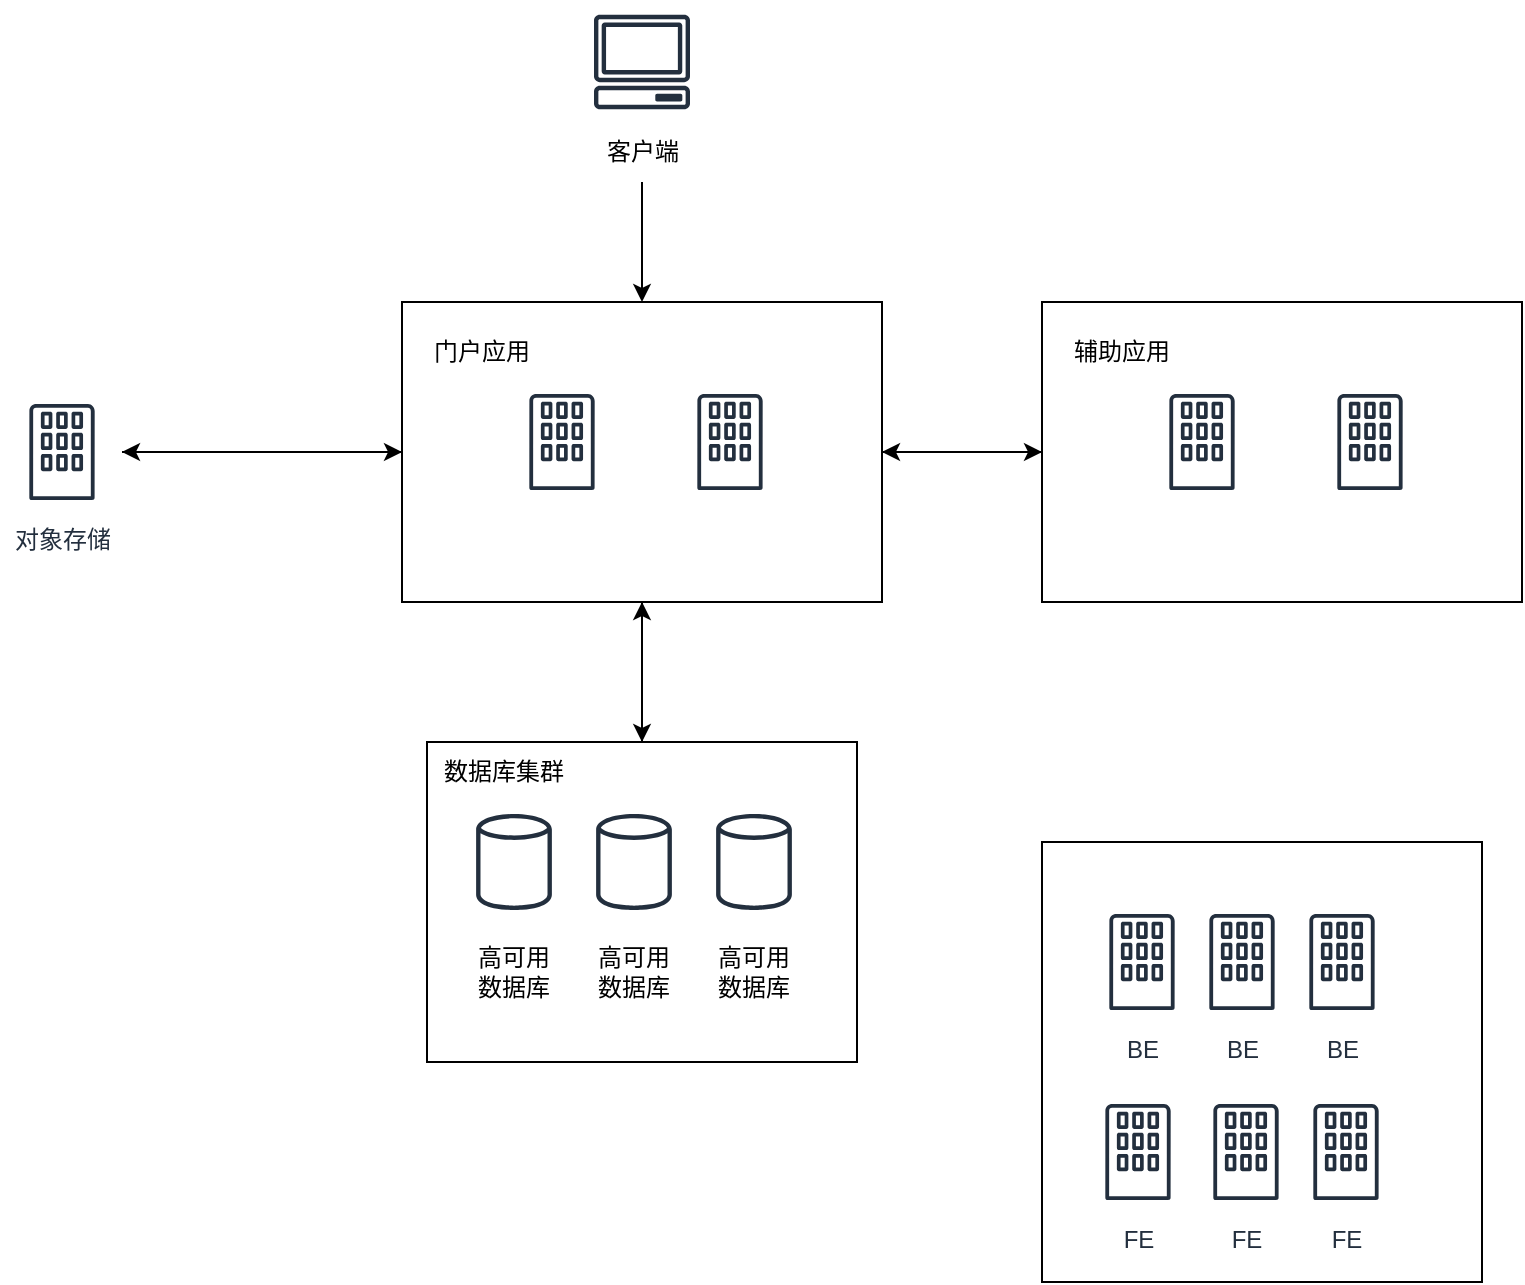 <mxfile version="21.3.4" type="github">
  <diagram name="第 1 页" id="CWTBCon9eKZ4pM7C-I6c">
    <mxGraphModel dx="1234" dy="664" grid="1" gridSize="10" guides="1" tooltips="1" connect="1" arrows="1" fold="1" page="1" pageScale="1" pageWidth="827" pageHeight="1169" math="0" shadow="0">
      <root>
        <mxCell id="0" />
        <mxCell id="1" parent="0" />
        <mxCell id="CzAb9MrKDRJfytbCW6c--45" style="edgeStyle=orthogonalEdgeStyle;rounded=0;orthogonalLoop=1;jettySize=auto;html=1;entryX=0.5;entryY=1;entryDx=0;entryDy=0;" edge="1" parent="1" source="CzAb9MrKDRJfytbCW6c--18" target="CzAb9MrKDRJfytbCW6c--1">
          <mxGeometry relative="1" as="geometry" />
        </mxCell>
        <mxCell id="CzAb9MrKDRJfytbCW6c--18" value="" style="rounded=0;whiteSpace=wrap;html=1;" vertex="1" parent="1">
          <mxGeometry x="262.5" y="670" width="215" height="160" as="geometry" />
        </mxCell>
        <mxCell id="CzAb9MrKDRJfytbCW6c--37" style="edgeStyle=orthogonalEdgeStyle;rounded=0;orthogonalLoop=1;jettySize=auto;html=1;entryX=0;entryY=0.5;entryDx=0;entryDy=0;" edge="1" parent="1" source="CzAb9MrKDRJfytbCW6c--1" target="CzAb9MrKDRJfytbCW6c--12">
          <mxGeometry relative="1" as="geometry" />
        </mxCell>
        <mxCell id="CzAb9MrKDRJfytbCW6c--43" style="edgeStyle=orthogonalEdgeStyle;rounded=0;orthogonalLoop=1;jettySize=auto;html=1;" edge="1" parent="1" source="CzAb9MrKDRJfytbCW6c--1" target="CzAb9MrKDRJfytbCW6c--16">
          <mxGeometry relative="1" as="geometry" />
        </mxCell>
        <mxCell id="CzAb9MrKDRJfytbCW6c--44" style="edgeStyle=orthogonalEdgeStyle;rounded=0;orthogonalLoop=1;jettySize=auto;html=1;entryX=0.5;entryY=0;entryDx=0;entryDy=0;" edge="1" parent="1" source="CzAb9MrKDRJfytbCW6c--1" target="CzAb9MrKDRJfytbCW6c--18">
          <mxGeometry relative="1" as="geometry" />
        </mxCell>
        <mxCell id="CzAb9MrKDRJfytbCW6c--1" value="" style="rounded=0;whiteSpace=wrap;html=1;" vertex="1" parent="1">
          <mxGeometry x="250" y="450" width="240" height="150" as="geometry" />
        </mxCell>
        <mxCell id="CzAb9MrKDRJfytbCW6c--2" value="" style="sketch=0;outlineConnect=0;fontColor=#232F3E;gradientColor=none;strokeColor=#232F3E;fillColor=#ffffff;dashed=0;verticalLabelPosition=bottom;verticalAlign=top;align=center;html=1;fontSize=12;fontStyle=0;aspect=fixed;shape=mxgraph.aws4.resourceIcon;resIcon=mxgraph.aws4.client;" vertex="1" parent="1">
          <mxGeometry x="340" y="300" width="60" height="60" as="geometry" />
        </mxCell>
        <mxCell id="CzAb9MrKDRJfytbCW6c--8" value="门户应用" style="text;html=1;strokeColor=none;fillColor=none;align=center;verticalAlign=middle;whiteSpace=wrap;rounded=0;" vertex="1" parent="1">
          <mxGeometry x="260" y="460" width="60" height="30" as="geometry" />
        </mxCell>
        <mxCell id="CzAb9MrKDRJfytbCW6c--9" value="" style="sketch=0;outlineConnect=0;fontColor=#232F3E;gradientColor=none;strokeColor=#232F3E;fillColor=#ffffff;dashed=0;verticalLabelPosition=bottom;verticalAlign=top;align=center;html=1;fontSize=12;fontStyle=0;aspect=fixed;shape=mxgraph.aws4.resourceIcon;resIcon=mxgraph.aws4.corporate_data_center;" vertex="1" parent="1">
          <mxGeometry x="300" y="490" width="60" height="60" as="geometry" />
        </mxCell>
        <mxCell id="CzAb9MrKDRJfytbCW6c--10" value="" style="sketch=0;outlineConnect=0;fontColor=#232F3E;gradientColor=none;strokeColor=#232F3E;fillColor=#ffffff;dashed=0;verticalLabelPosition=bottom;verticalAlign=top;align=center;html=1;fontSize=12;fontStyle=0;aspect=fixed;shape=mxgraph.aws4.resourceIcon;resIcon=mxgraph.aws4.corporate_data_center;" vertex="1" parent="1">
          <mxGeometry x="384" y="490" width="60" height="60" as="geometry" />
        </mxCell>
        <mxCell id="CzAb9MrKDRJfytbCW6c--36" style="edgeStyle=orthogonalEdgeStyle;rounded=0;orthogonalLoop=1;jettySize=auto;html=1;" edge="1" parent="1" source="CzAb9MrKDRJfytbCW6c--12" target="CzAb9MrKDRJfytbCW6c--1">
          <mxGeometry relative="1" as="geometry" />
        </mxCell>
        <mxCell id="CzAb9MrKDRJfytbCW6c--12" value="" style="rounded=0;whiteSpace=wrap;html=1;" vertex="1" parent="1">
          <mxGeometry x="570" y="450" width="240" height="150" as="geometry" />
        </mxCell>
        <mxCell id="CzAb9MrKDRJfytbCW6c--13" value="辅助应用" style="text;html=1;strokeColor=none;fillColor=none;align=center;verticalAlign=middle;whiteSpace=wrap;rounded=0;" vertex="1" parent="1">
          <mxGeometry x="580" y="460" width="60" height="30" as="geometry" />
        </mxCell>
        <mxCell id="CzAb9MrKDRJfytbCW6c--14" value="" style="sketch=0;outlineConnect=0;fontColor=#232F3E;gradientColor=none;strokeColor=#232F3E;fillColor=#ffffff;dashed=0;verticalLabelPosition=bottom;verticalAlign=top;align=center;html=1;fontSize=12;fontStyle=0;aspect=fixed;shape=mxgraph.aws4.resourceIcon;resIcon=mxgraph.aws4.corporate_data_center;" vertex="1" parent="1">
          <mxGeometry x="620" y="490" width="60" height="60" as="geometry" />
        </mxCell>
        <mxCell id="CzAb9MrKDRJfytbCW6c--15" value="" style="sketch=0;outlineConnect=0;fontColor=#232F3E;gradientColor=none;strokeColor=#232F3E;fillColor=#ffffff;dashed=0;verticalLabelPosition=bottom;verticalAlign=top;align=center;html=1;fontSize=12;fontStyle=0;aspect=fixed;shape=mxgraph.aws4.resourceIcon;resIcon=mxgraph.aws4.corporate_data_center;" vertex="1" parent="1">
          <mxGeometry x="704" y="490" width="60" height="60" as="geometry" />
        </mxCell>
        <mxCell id="CzAb9MrKDRJfytbCW6c--42" style="edgeStyle=orthogonalEdgeStyle;rounded=0;orthogonalLoop=1;jettySize=auto;html=1;entryX=0;entryY=0.5;entryDx=0;entryDy=0;" edge="1" parent="1" source="CzAb9MrKDRJfytbCW6c--16" target="CzAb9MrKDRJfytbCW6c--1">
          <mxGeometry relative="1" as="geometry" />
        </mxCell>
        <mxCell id="CzAb9MrKDRJfytbCW6c--16" value="对象存储" style="sketch=0;outlineConnect=0;fontColor=#232F3E;gradientColor=none;strokeColor=#232F3E;fillColor=#ffffff;dashed=0;verticalLabelPosition=bottom;verticalAlign=top;align=center;html=1;fontSize=12;fontStyle=0;aspect=fixed;shape=mxgraph.aws4.resourceIcon;resIcon=mxgraph.aws4.corporate_data_center;" vertex="1" parent="1">
          <mxGeometry x="50" y="495" width="60" height="60" as="geometry" />
        </mxCell>
        <mxCell id="CzAb9MrKDRJfytbCW6c--17" value="" style="sketch=0;outlineConnect=0;fontColor=#232F3E;gradientColor=none;strokeColor=#232F3E;fillColor=#ffffff;dashed=0;verticalLabelPosition=bottom;verticalAlign=top;align=center;html=1;fontSize=12;fontStyle=0;aspect=fixed;shape=mxgraph.aws4.resourceIcon;resIcon=mxgraph.aws4.generic_database;" vertex="1" parent="1">
          <mxGeometry x="276" y="700" width="60" height="60" as="geometry" />
        </mxCell>
        <mxCell id="CzAb9MrKDRJfytbCW6c--19" value="" style="sketch=0;outlineConnect=0;fontColor=#232F3E;gradientColor=none;strokeColor=#232F3E;fillColor=#ffffff;dashed=0;verticalLabelPosition=bottom;verticalAlign=top;align=center;html=1;fontSize=12;fontStyle=0;aspect=fixed;shape=mxgraph.aws4.resourceIcon;resIcon=mxgraph.aws4.generic_database;" vertex="1" parent="1">
          <mxGeometry x="336" y="700" width="60" height="60" as="geometry" />
        </mxCell>
        <mxCell id="CzAb9MrKDRJfytbCW6c--20" value="" style="sketch=0;outlineConnect=0;fontColor=#232F3E;gradientColor=none;strokeColor=#232F3E;fillColor=#ffffff;dashed=0;verticalLabelPosition=bottom;verticalAlign=top;align=center;html=1;fontSize=12;fontStyle=0;aspect=fixed;shape=mxgraph.aws4.resourceIcon;resIcon=mxgraph.aws4.generic_database;" vertex="1" parent="1">
          <mxGeometry x="396" y="700" width="60" height="60" as="geometry" />
        </mxCell>
        <mxCell id="CzAb9MrKDRJfytbCW6c--29" value="高可用&lt;br&gt;数据库" style="text;html=1;strokeColor=none;fillColor=none;align=center;verticalAlign=middle;whiteSpace=wrap;rounded=0;" vertex="1" parent="1">
          <mxGeometry x="276" y="760" width="60" height="50" as="geometry" />
        </mxCell>
        <mxCell id="CzAb9MrKDRJfytbCW6c--30" value="高可用&lt;br&gt;数据库" style="text;html=1;strokeColor=none;fillColor=none;align=center;verticalAlign=middle;whiteSpace=wrap;rounded=0;" vertex="1" parent="1">
          <mxGeometry x="336" y="760" width="60" height="50" as="geometry" />
        </mxCell>
        <mxCell id="CzAb9MrKDRJfytbCW6c--31" value="高可用&lt;br&gt;数据库" style="text;html=1;strokeColor=none;fillColor=none;align=center;verticalAlign=middle;whiteSpace=wrap;rounded=0;" vertex="1" parent="1">
          <mxGeometry x="396" y="760" width="60" height="50" as="geometry" />
        </mxCell>
        <mxCell id="CzAb9MrKDRJfytbCW6c--34" style="edgeStyle=orthogonalEdgeStyle;rounded=0;orthogonalLoop=1;jettySize=auto;html=1;entryX=0.5;entryY=0;entryDx=0;entryDy=0;" edge="1" parent="1" source="CzAb9MrKDRJfytbCW6c--33" target="CzAb9MrKDRJfytbCW6c--1">
          <mxGeometry relative="1" as="geometry" />
        </mxCell>
        <mxCell id="CzAb9MrKDRJfytbCW6c--33" value="客户端" style="text;html=1;align=center;verticalAlign=middle;resizable=0;points=[];autosize=1;strokeColor=none;fillColor=none;" vertex="1" parent="1">
          <mxGeometry x="340" y="360" width="60" height="30" as="geometry" />
        </mxCell>
        <mxCell id="CzAb9MrKDRJfytbCW6c--46" value="数据库集群" style="text;html=1;strokeColor=none;fillColor=none;align=center;verticalAlign=middle;whiteSpace=wrap;rounded=0;" vertex="1" parent="1">
          <mxGeometry x="266" y="670" width="70" height="30" as="geometry" />
        </mxCell>
        <mxCell id="CzAb9MrKDRJfytbCW6c--48" value="" style="rounded=0;whiteSpace=wrap;html=1;" vertex="1" parent="1">
          <mxGeometry x="570" y="720" width="220" height="220" as="geometry" />
        </mxCell>
        <mxCell id="CzAb9MrKDRJfytbCW6c--49" value="FE" style="sketch=0;outlineConnect=0;fontColor=#232F3E;gradientColor=none;strokeColor=#232F3E;fillColor=#ffffff;dashed=0;verticalLabelPosition=bottom;verticalAlign=top;align=center;html=1;fontSize=12;fontStyle=0;aspect=fixed;shape=mxgraph.aws4.resourceIcon;resIcon=mxgraph.aws4.corporate_data_center;" vertex="1" parent="1">
          <mxGeometry x="588" y="845" width="60" height="60" as="geometry" />
        </mxCell>
        <mxCell id="CzAb9MrKDRJfytbCW6c--50" value="BE" style="sketch=0;outlineConnect=0;fontColor=#232F3E;gradientColor=none;strokeColor=#232F3E;fillColor=#ffffff;dashed=0;verticalLabelPosition=bottom;verticalAlign=top;align=center;html=1;fontSize=12;fontStyle=0;aspect=fixed;shape=mxgraph.aws4.resourceIcon;resIcon=mxgraph.aws4.corporate_data_center;" vertex="1" parent="1">
          <mxGeometry x="690" y="750" width="60" height="60" as="geometry" />
        </mxCell>
        <mxCell id="CzAb9MrKDRJfytbCW6c--51" value="BE" style="sketch=0;outlineConnect=0;fontColor=#232F3E;gradientColor=none;strokeColor=#232F3E;fillColor=#ffffff;dashed=0;verticalLabelPosition=bottom;verticalAlign=top;align=center;html=1;fontSize=12;fontStyle=0;aspect=fixed;shape=mxgraph.aws4.resourceIcon;resIcon=mxgraph.aws4.corporate_data_center;" vertex="1" parent="1">
          <mxGeometry x="640" y="750" width="60" height="60" as="geometry" />
        </mxCell>
        <mxCell id="CzAb9MrKDRJfytbCW6c--52" value="BE" style="sketch=0;outlineConnect=0;fontColor=#232F3E;gradientColor=none;strokeColor=#232F3E;fillColor=#ffffff;dashed=0;verticalLabelPosition=bottom;verticalAlign=top;align=center;html=1;fontSize=12;fontStyle=0;aspect=fixed;shape=mxgraph.aws4.resourceIcon;resIcon=mxgraph.aws4.corporate_data_center;" vertex="1" parent="1">
          <mxGeometry x="590" y="750" width="60" height="60" as="geometry" />
        </mxCell>
        <mxCell id="CzAb9MrKDRJfytbCW6c--53" value="FE" style="sketch=0;outlineConnect=0;fontColor=#232F3E;gradientColor=none;strokeColor=#232F3E;fillColor=#ffffff;dashed=0;verticalLabelPosition=bottom;verticalAlign=top;align=center;html=1;fontSize=12;fontStyle=0;aspect=fixed;shape=mxgraph.aws4.resourceIcon;resIcon=mxgraph.aws4.corporate_data_center;" vertex="1" parent="1">
          <mxGeometry x="642" y="845" width="60" height="60" as="geometry" />
        </mxCell>
        <mxCell id="CzAb9MrKDRJfytbCW6c--54" value="FE" style="sketch=0;outlineConnect=0;fontColor=#232F3E;gradientColor=none;strokeColor=#232F3E;fillColor=#ffffff;dashed=0;verticalLabelPosition=bottom;verticalAlign=top;align=center;html=1;fontSize=12;fontStyle=0;aspect=fixed;shape=mxgraph.aws4.resourceIcon;resIcon=mxgraph.aws4.corporate_data_center;" vertex="1" parent="1">
          <mxGeometry x="692" y="845" width="60" height="60" as="geometry" />
        </mxCell>
      </root>
    </mxGraphModel>
  </diagram>
</mxfile>
